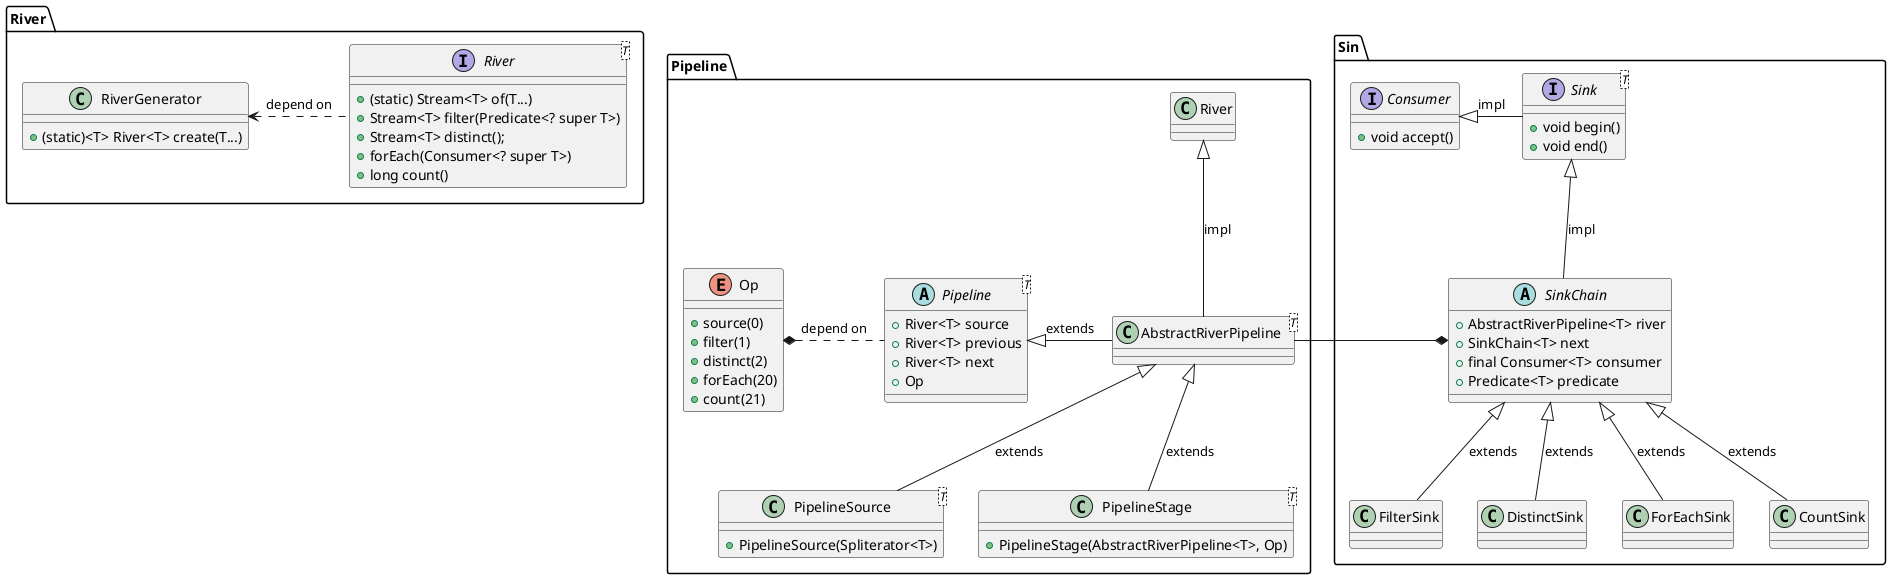 @startuml

package River{
    interface River<T>{
        + (static) Stream<T> of(T...)
        + Stream<T> filter(Predicate<? super T>)
        + Stream<T> distinct();
        + forEach(Consumer<? super T>)
        + long count()
    }

    class RiverGenerator{
        + (static)<T> River<T> create(T...)
    }
    River .left.> RiverGenerator : depend on
}


package Pipeline{
    abstract Pipeline<T>{
        + River<T> source
        + River<T> previous
        + River<T> next
        + Op
    }
    Pipeline .left* Op : depend on

    class AbstractRiverPipeline<T>{}
    River <|-down- AbstractRiverPipeline : impl
    Pipeline <|- AbstractRiverPipeline : extends

    class PipelineSource<T>{
        + PipelineSource(Spliterator<T>)
    }
    class PipelineStage<T>{
        + PipelineStage(AbstractRiverPipeline<T>, Op)
    }
    AbstractRiverPipeline<|-down- PipelineSource : extends
    AbstractRiverPipeline <|-down- PipelineStage : extends

    enum Op{
        + source(0)
        + filter(1)
        + distinct(2)
        + forEach(20)
        + count(21)
    }
}

package Sin{
    interface Consumer{
        + void accept()
    }
    interface Sink<T>{
        + void begin()
        + void end()
    }
    Consumer <|- Sink : impl

    abstract SinkChain{
        + AbstractRiverPipeline<T> river
        + SinkChain<T> next
        + final Consumer<T> consumer
        + Predicate<T> predicate
    }
    Sink <|-- SinkChain : impl
    SinkChain *- AbstractRiverPipeline

    class FilterSink{}
    class DistinctSink{}
    class ForEachSink{}
    class CountSink{}
    SinkChain <|-- FilterSink : extends
    SinkChain <|-- DistinctSink : extends
    SinkChain <|-- ForEachSink : extends
    SinkChain <|-- CountSink : extends
}

@enduml